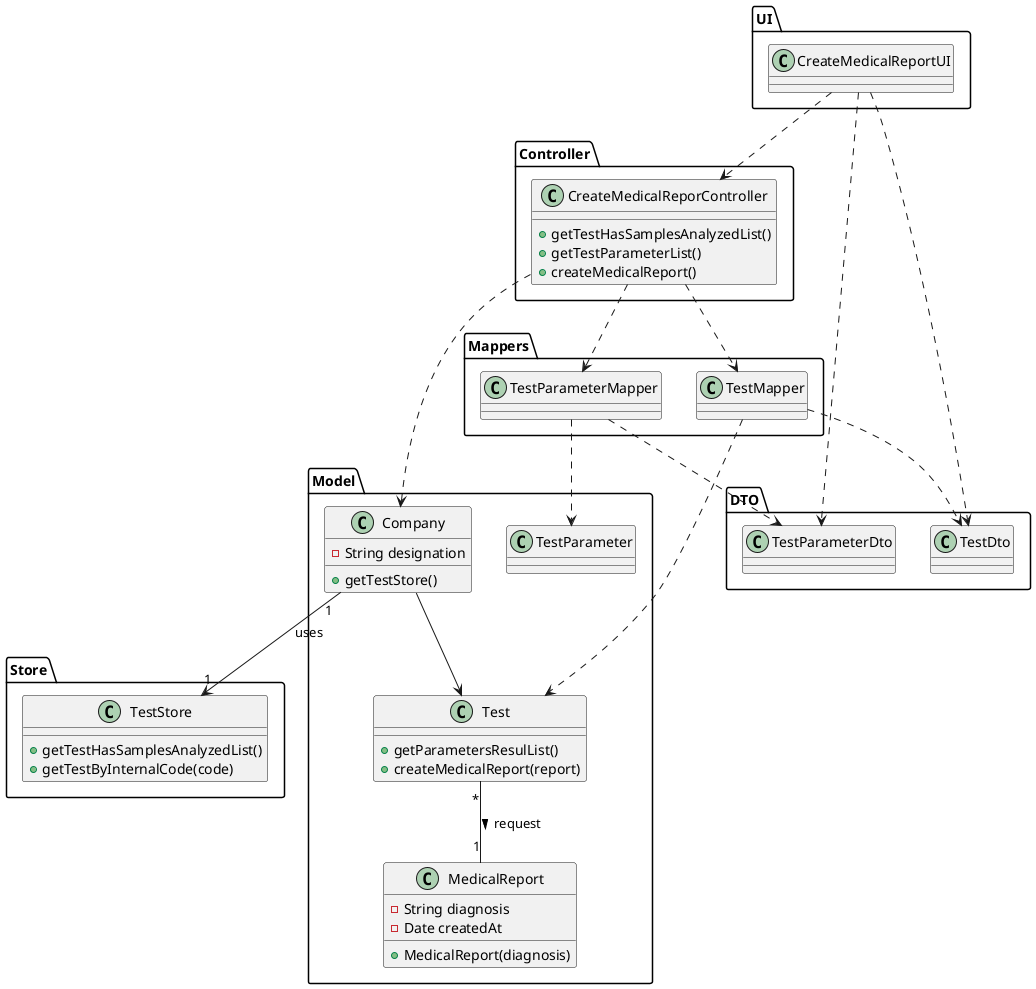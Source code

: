 @startuml

package UI{
class CreateMedicalReportUI{
}
}

package Controller{
class CreateMedicalReporController{
+getTestHasSamplesAnalyzedList()
+getTestParameterList()
+createMedicalReport()
}
}

package Model{
class Company{
-String designation
+getTestStore()
}

class Test{
+getParametersResulList()
+createMedicalReport(report)
}

class MedicalReport{
-String diagnosis
-Date createdAt
+ MedicalReport(diagnosis)
}

class TestParameter{
}
}

package Store{
class TestStore{
+getTestHasSamplesAnalyzedList()
+getTestByInternalCode(code)
}
}

package Mappers{
class TestMapper{
}

class TestParameterMapper{
}
}

package DTO{
class TestDto{
}

class TestParameterDto{
}
}


CreateMedicalReportUI ..> CreateMedicalReporController
CreateMedicalReportUI ..> TestDto
CreateMedicalReportUI ..> TestParameterDto
CreateMedicalReporController ..> Company
CreateMedicalReporController ..> TestMapper
CreateMedicalReporController ..> TestParameterMapper
TestParameterMapper ..> TestParameterDto
TestParameterMapper ..> TestParameter
TestMapper ..> TestDto
TestMapper ..> Test
Company --> Test
Test "*"--"1" MedicalReport : request >
Company"1"--> "1" TestStore : uses

@enduml